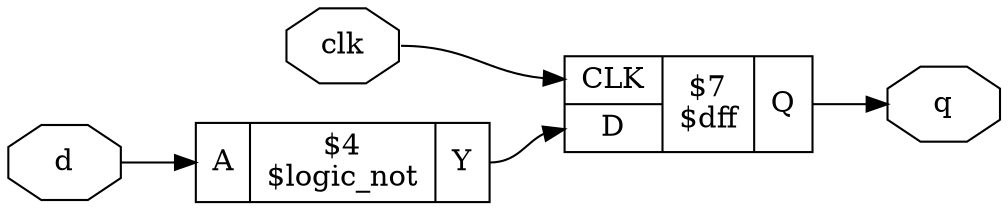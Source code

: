 digraph "alwseq" {
rankdir="LR";
remincross=true;
n3 [ shape=octagon, label="clk", color="black", fontcolor="black" ];
n4 [ shape=octagon, label="d", color="black", fontcolor="black" ];
n5 [ shape=octagon, label="q", color="black", fontcolor="black" ];
c8 [ shape=record, label="{{<p6> A}|$4\n$logic_not|{<p7> Y}}" ];
c12 [ shape=record, label="{{<p9> CLK|<p10> D}|$7\n$dff|{<p11> Q}}" ];
c8:p7:e -> c12:p10:w [color="black", label=""];
n3:e -> c12:p9:w [color="black", label=""];
n4:e -> c8:p6:w [color="black", label=""];
c12:p11:e -> n5:w [color="black", label=""];
}
